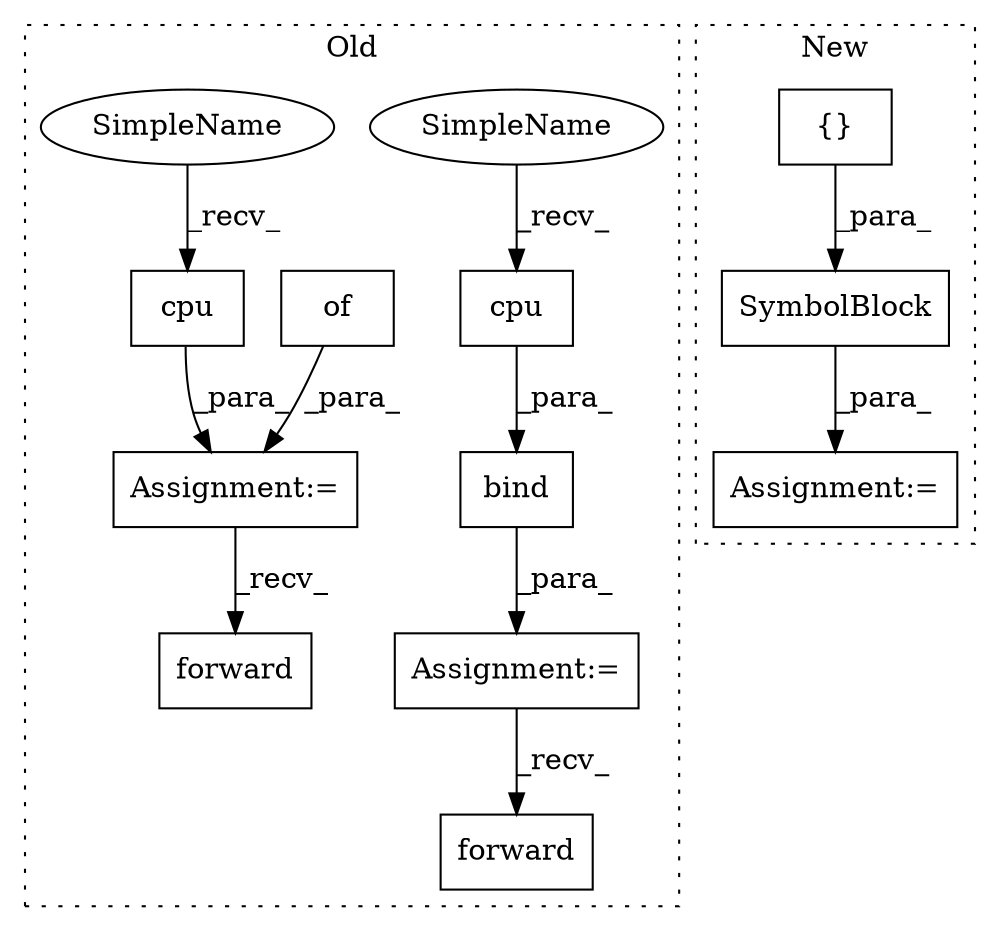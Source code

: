 digraph G {
subgraph cluster0 {
1 [label="of" a="32" s="1285,1293" l="3,1" shape="box"];
4 [label="forward" a="32" s="1353" l="9" shape="box"];
5 [label="cpu" a="32" s="1275" l="5" shape="box"];
6 [label="cpu" a="32" s="1319" l="5" shape="box"];
7 [label="forward" a="32" s="1524" l="9" shape="box"];
8 [label="bind" a="32" s="1308,1338" l="5,1" shape="box"];
9 [label="Assignment:=" a="7" s="1261" l="1" shape="box"];
10 [label="Assignment:=" a="7" s="1305" l="1" shape="box"];
12 [label="SimpleName" a="42" s="1313" l="5" shape="ellipse"];
13 [label="SimpleName" a="42" s="1269" l="5" shape="ellipse"];
label = "Old";
style="dotted";
}
subgraph cluster1 {
2 [label="SymbolBlock" a="32" s="1484,1510" l="12,1" shape="box"];
3 [label="{}" a="4" s="1507,1509" l="1,1" shape="box"];
11 [label="Assignment:=" a="7" s="1468" l="1" shape="box"];
label = "New";
style="dotted";
}
1 -> 9 [label="_para_"];
2 -> 11 [label="_para_"];
3 -> 2 [label="_para_"];
5 -> 9 [label="_para_"];
6 -> 8 [label="_para_"];
8 -> 10 [label="_para_"];
9 -> 4 [label="_recv_"];
10 -> 7 [label="_recv_"];
12 -> 6 [label="_recv_"];
13 -> 5 [label="_recv_"];
}